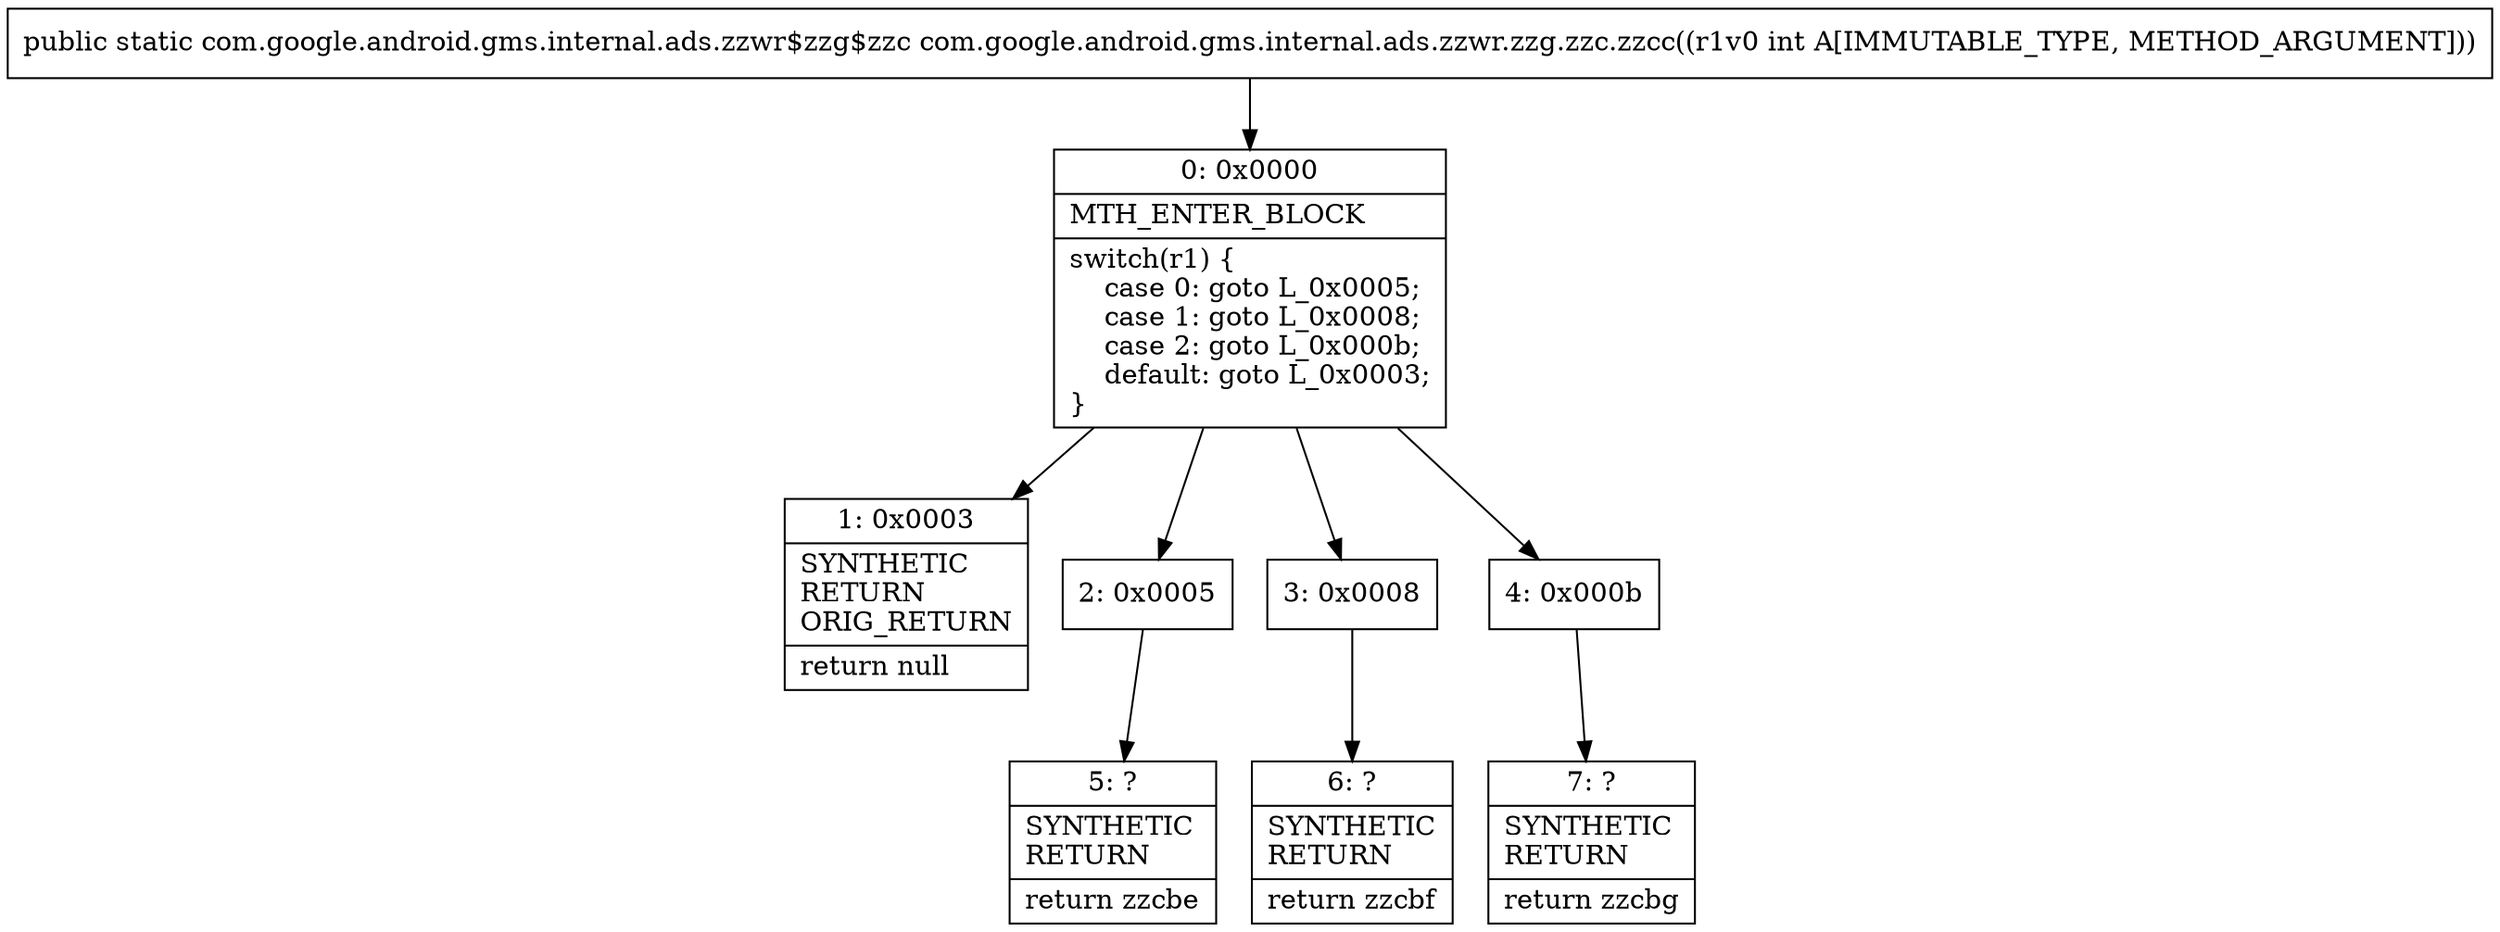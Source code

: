 digraph "CFG forcom.google.android.gms.internal.ads.zzwr.zzg.zzc.zzcc(I)Lcom\/google\/android\/gms\/internal\/ads\/zzwr$zzg$zzc;" {
Node_0 [shape=record,label="{0\:\ 0x0000|MTH_ENTER_BLOCK\l|switch(r1) \{\l    case 0: goto L_0x0005;\l    case 1: goto L_0x0008;\l    case 2: goto L_0x000b;\l    default: goto L_0x0003;\l\}\l}"];
Node_1 [shape=record,label="{1\:\ 0x0003|SYNTHETIC\lRETURN\lORIG_RETURN\l|return null\l}"];
Node_2 [shape=record,label="{2\:\ 0x0005}"];
Node_3 [shape=record,label="{3\:\ 0x0008}"];
Node_4 [shape=record,label="{4\:\ 0x000b}"];
Node_5 [shape=record,label="{5\:\ ?|SYNTHETIC\lRETURN\l|return zzcbe\l}"];
Node_6 [shape=record,label="{6\:\ ?|SYNTHETIC\lRETURN\l|return zzcbf\l}"];
Node_7 [shape=record,label="{7\:\ ?|SYNTHETIC\lRETURN\l|return zzcbg\l}"];
MethodNode[shape=record,label="{public static com.google.android.gms.internal.ads.zzwr$zzg$zzc com.google.android.gms.internal.ads.zzwr.zzg.zzc.zzcc((r1v0 int A[IMMUTABLE_TYPE, METHOD_ARGUMENT])) }"];
MethodNode -> Node_0;
Node_0 -> Node_1;
Node_0 -> Node_2;
Node_0 -> Node_3;
Node_0 -> Node_4;
Node_2 -> Node_5;
Node_3 -> Node_6;
Node_4 -> Node_7;
}


